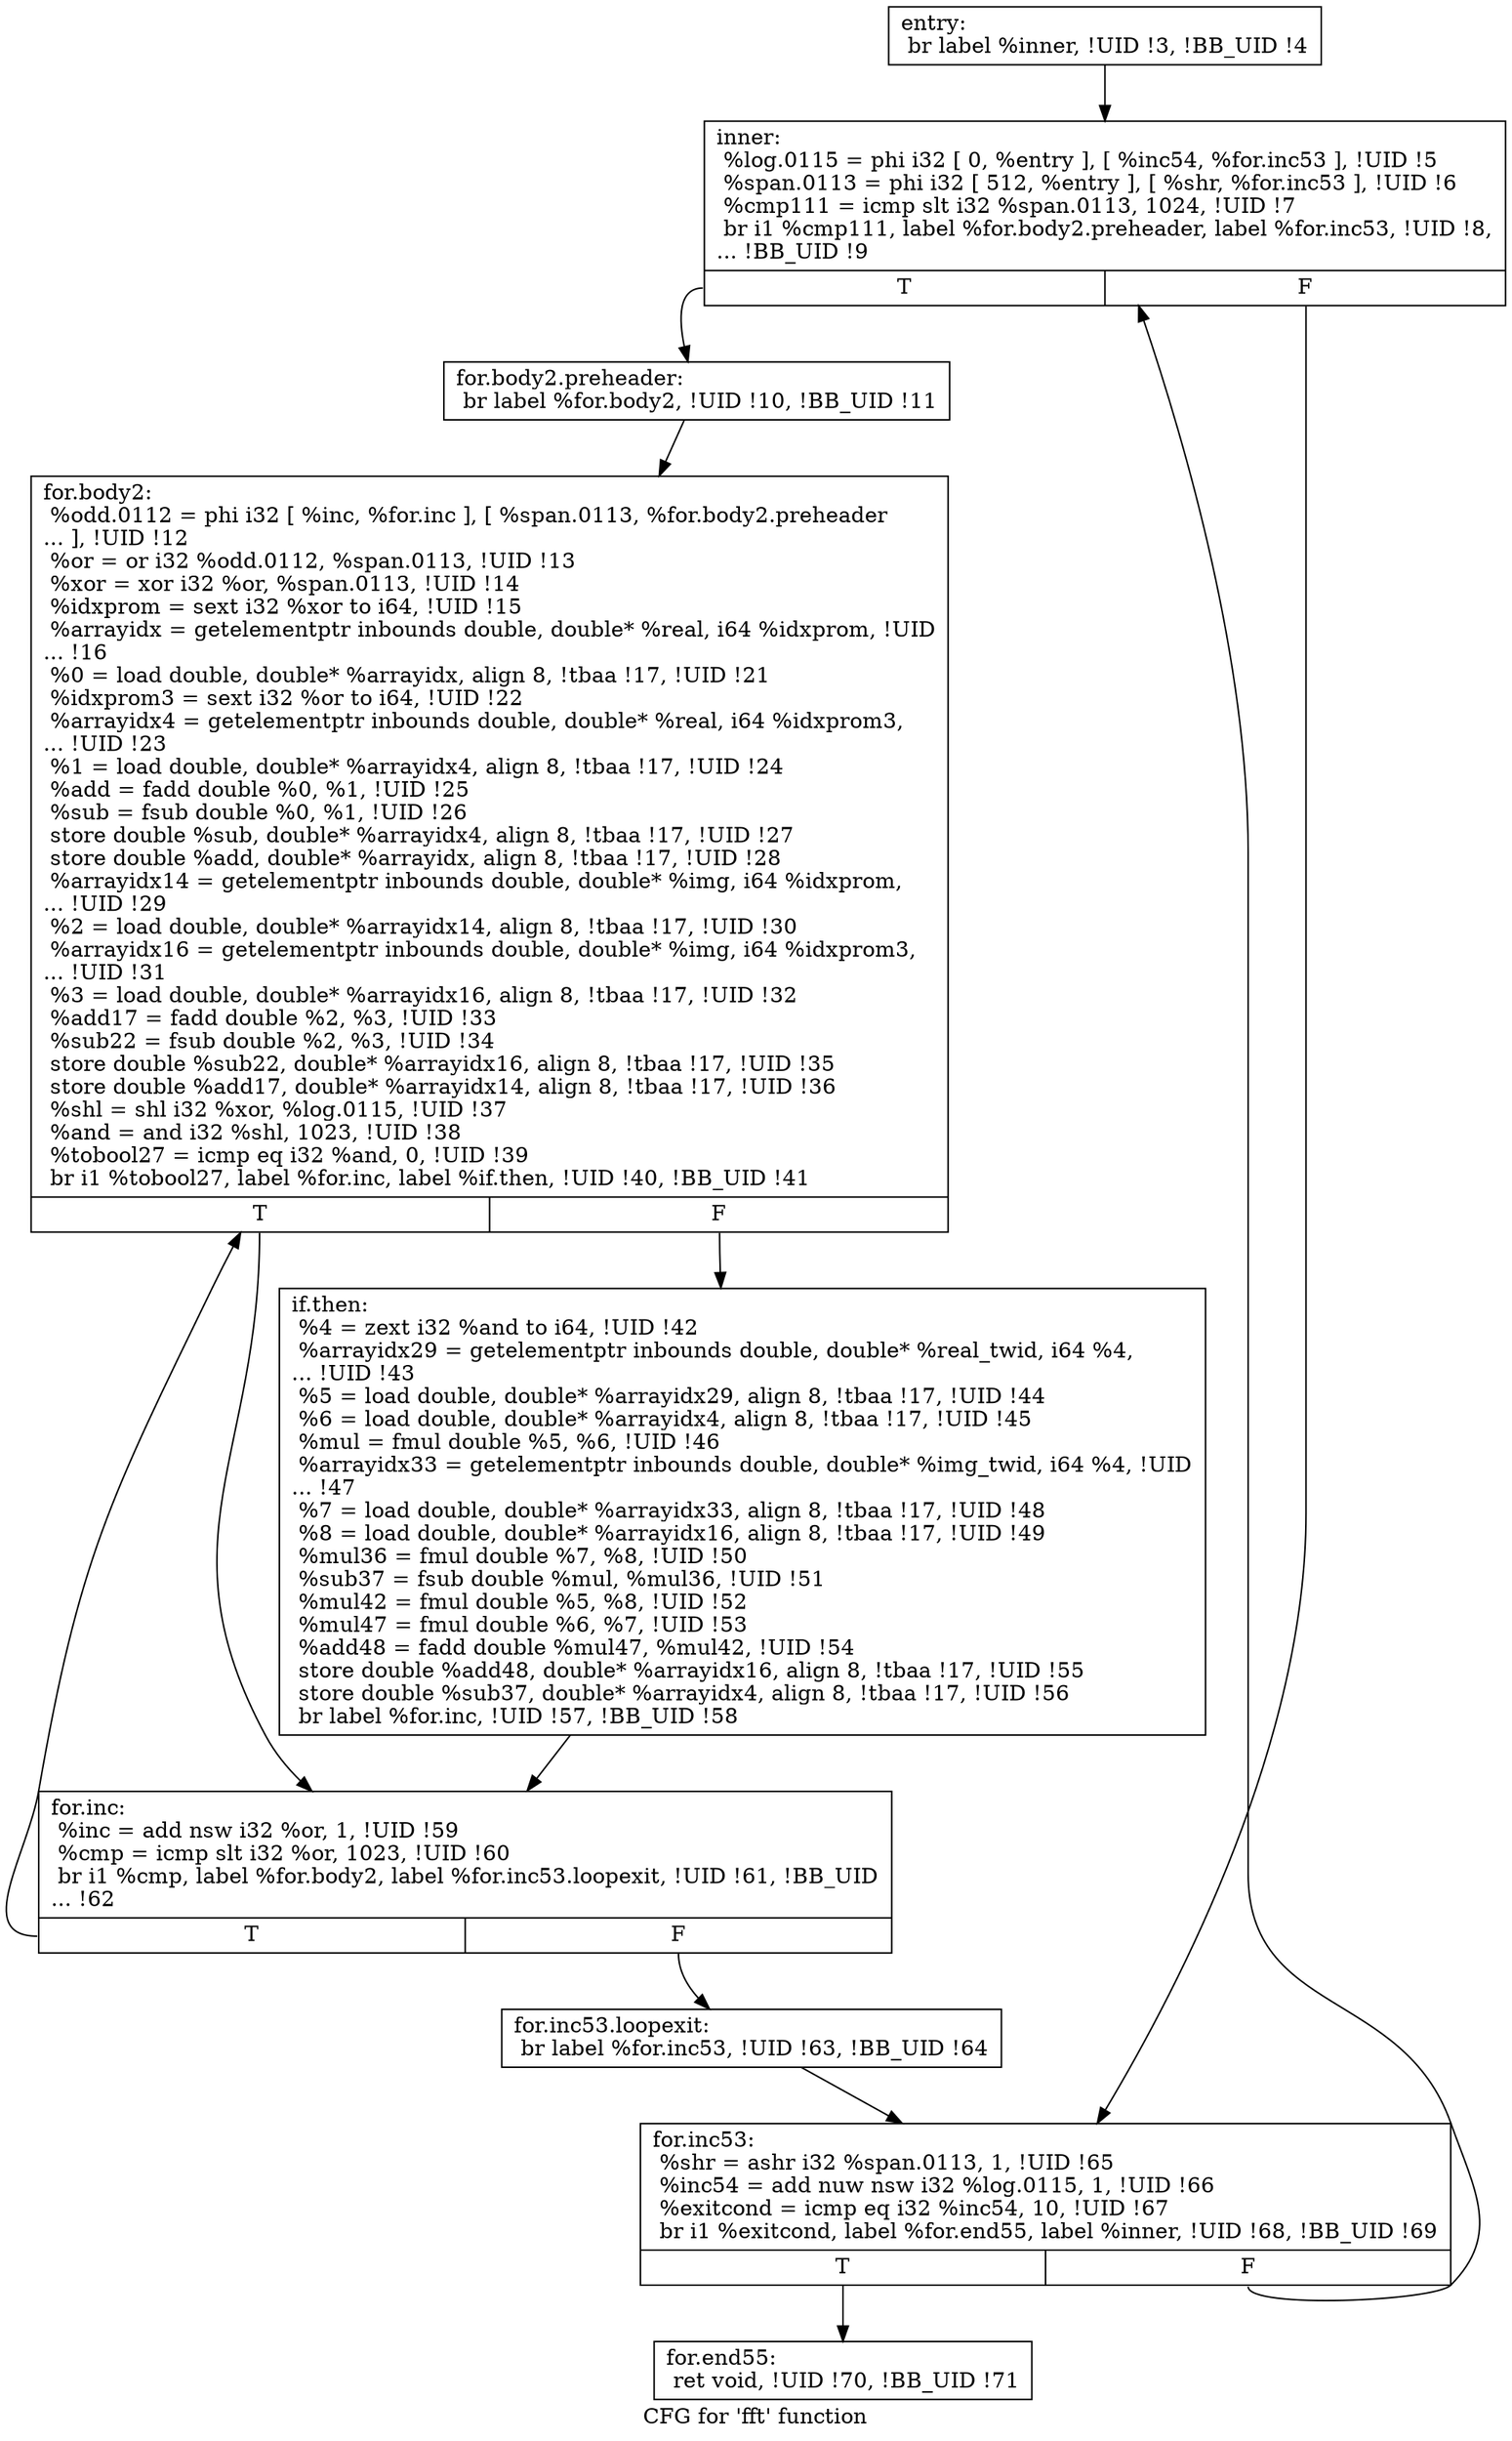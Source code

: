 digraph "CFG for 'fft' function" {
	label="CFG for 'fft' function";

	Node0x55f014484620 [shape=record,label="{entry:\l  br label %inner, !UID !3, !BB_UID !4\l}"];
	Node0x55f014484620 -> Node0x55f014484670;
	Node0x55f014484670 [shape=record,label="{inner:                                            \l  %log.0115 = phi i32 [ 0, %entry ], [ %inc54, %for.inc53 ], !UID !5\l  %span.0113 = phi i32 [ 512, %entry ], [ %shr, %for.inc53 ], !UID !6\l  %cmp111 = icmp slt i32 %span.0113, 1024, !UID !7\l  br i1 %cmp111, label %for.body2.preheader, label %for.inc53, !UID !8,\l... !BB_UID !9\l|{<s0>T|<s1>F}}"];
	Node0x55f014484670:s0 -> Node0x55f0144846c0;
	Node0x55f014484670:s1 -> Node0x55f014484850;
	Node0x55f0144846c0 [shape=record,label="{for.body2.preheader:                              \l  br label %for.body2, !UID !10, !BB_UID !11\l}"];
	Node0x55f0144846c0 -> Node0x55f014484710;
	Node0x55f014484710 [shape=record,label="{for.body2:                                        \l  %odd.0112 = phi i32 [ %inc, %for.inc ], [ %span.0113, %for.body2.preheader\l... ], !UID !12\l  %or = or i32 %odd.0112, %span.0113, !UID !13\l  %xor = xor i32 %or, %span.0113, !UID !14\l  %idxprom = sext i32 %xor to i64, !UID !15\l  %arrayidx = getelementptr inbounds double, double* %real, i64 %idxprom, !UID\l... !16\l  %0 = load double, double* %arrayidx, align 8, !tbaa !17, !UID !21\l  %idxprom3 = sext i32 %or to i64, !UID !22\l  %arrayidx4 = getelementptr inbounds double, double* %real, i64 %idxprom3,\l... !UID !23\l  %1 = load double, double* %arrayidx4, align 8, !tbaa !17, !UID !24\l  %add = fadd double %0, %1, !UID !25\l  %sub = fsub double %0, %1, !UID !26\l  store double %sub, double* %arrayidx4, align 8, !tbaa !17, !UID !27\l  store double %add, double* %arrayidx, align 8, !tbaa !17, !UID !28\l  %arrayidx14 = getelementptr inbounds double, double* %img, i64 %idxprom,\l... !UID !29\l  %2 = load double, double* %arrayidx14, align 8, !tbaa !17, !UID !30\l  %arrayidx16 = getelementptr inbounds double, double* %img, i64 %idxprom3,\l... !UID !31\l  %3 = load double, double* %arrayidx16, align 8, !tbaa !17, !UID !32\l  %add17 = fadd double %2, %3, !UID !33\l  %sub22 = fsub double %2, %3, !UID !34\l  store double %sub22, double* %arrayidx16, align 8, !tbaa !17, !UID !35\l  store double %add17, double* %arrayidx14, align 8, !tbaa !17, !UID !36\l  %shl = shl i32 %xor, %log.0115, !UID !37\l  %and = and i32 %shl, 1023, !UID !38\l  %tobool27 = icmp eq i32 %and, 0, !UID !39\l  br i1 %tobool27, label %for.inc, label %if.then, !UID !40, !BB_UID !41\l|{<s0>T|<s1>F}}"];
	Node0x55f014484710:s0 -> Node0x55f0144847b0;
	Node0x55f014484710:s1 -> Node0x55f014484760;
	Node0x55f014484760 [shape=record,label="{if.then:                                          \l  %4 = zext i32 %and to i64, !UID !42\l  %arrayidx29 = getelementptr inbounds double, double* %real_twid, i64 %4,\l... !UID !43\l  %5 = load double, double* %arrayidx29, align 8, !tbaa !17, !UID !44\l  %6 = load double, double* %arrayidx4, align 8, !tbaa !17, !UID !45\l  %mul = fmul double %5, %6, !UID !46\l  %arrayidx33 = getelementptr inbounds double, double* %img_twid, i64 %4, !UID\l... !47\l  %7 = load double, double* %arrayidx33, align 8, !tbaa !17, !UID !48\l  %8 = load double, double* %arrayidx16, align 8, !tbaa !17, !UID !49\l  %mul36 = fmul double %7, %8, !UID !50\l  %sub37 = fsub double %mul, %mul36, !UID !51\l  %mul42 = fmul double %5, %8, !UID !52\l  %mul47 = fmul double %6, %7, !UID !53\l  %add48 = fadd double %mul47, %mul42, !UID !54\l  store double %add48, double* %arrayidx16, align 8, !tbaa !17, !UID !55\l  store double %sub37, double* %arrayidx4, align 8, !tbaa !17, !UID !56\l  br label %for.inc, !UID !57, !BB_UID !58\l}"];
	Node0x55f014484760 -> Node0x55f0144847b0;
	Node0x55f0144847b0 [shape=record,label="{for.inc:                                          \l  %inc = add nsw i32 %or, 1, !UID !59\l  %cmp = icmp slt i32 %or, 1023, !UID !60\l  br i1 %cmp, label %for.body2, label %for.inc53.loopexit, !UID !61, !BB_UID\l... !62\l|{<s0>T|<s1>F}}"];
	Node0x55f0144847b0:s0 -> Node0x55f014484710;
	Node0x55f0144847b0:s1 -> Node0x55f014484800;
	Node0x55f014484800 [shape=record,label="{for.inc53.loopexit:                               \l  br label %for.inc53, !UID !63, !BB_UID !64\l}"];
	Node0x55f014484800 -> Node0x55f014484850;
	Node0x55f014484850 [shape=record,label="{for.inc53:                                        \l  %shr = ashr i32 %span.0113, 1, !UID !65\l  %inc54 = add nuw nsw i32 %log.0115, 1, !UID !66\l  %exitcond = icmp eq i32 %inc54, 10, !UID !67\l  br i1 %exitcond, label %for.end55, label %inner, !UID !68, !BB_UID !69\l|{<s0>T|<s1>F}}"];
	Node0x55f014484850:s0 -> Node0x55f0144848a0;
	Node0x55f014484850:s1 -> Node0x55f014484670;
	Node0x55f0144848a0 [shape=record,label="{for.end55:                                        \l  ret void, !UID !70, !BB_UID !71\l}"];
}
